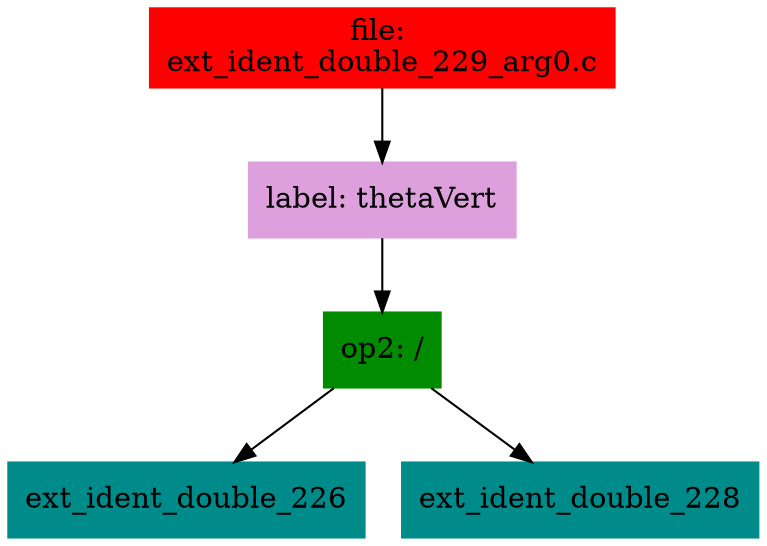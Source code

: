 digraph G {
node [shape=box]

0 [label="file: 
ext_ident_double_229_arg0.c",color=red, style=filled]
1 [label="label: thetaVert",color=plum, style=filled]
0 -> 1
2 [label="op2: /",color=green4, style=filled]
1 -> 2
3 [label="ext_ident_double_226",color=cyan4, style=filled]
2 -> 3
148 [label="ext_ident_double_228",color=cyan4, style=filled]
2 -> 148


}

